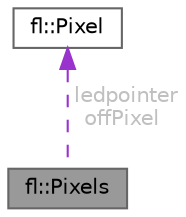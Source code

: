 digraph "fl::Pixels"
{
 // LATEX_PDF_SIZE
  bgcolor="transparent";
  edge [fontname=Helvetica,fontsize=10,labelfontname=Helvetica,labelfontsize=10];
  node [fontname=Helvetica,fontsize=10,shape=box,height=0.2,width=0.4];
  Node1 [id="Node000001",label="fl::Pixels",height=0.2,width=0.4,color="gray40", fillcolor="grey60", style="filled", fontcolor="black",tooltip=" "];
  Node2 -> Node1 [id="edge1_Node000001_Node000002",dir="back",color="darkorchid3",style="dashed",tooltip=" ",label=" ledpointer\noffPixel",fontcolor="grey" ];
  Node2 [id="Node000002",label="fl::Pixel",height=0.2,width=0.4,color="gray40", fillcolor="white", style="filled",URL="$d5/d74/structfl_1_1_pixel.html",tooltip=" "];
}
